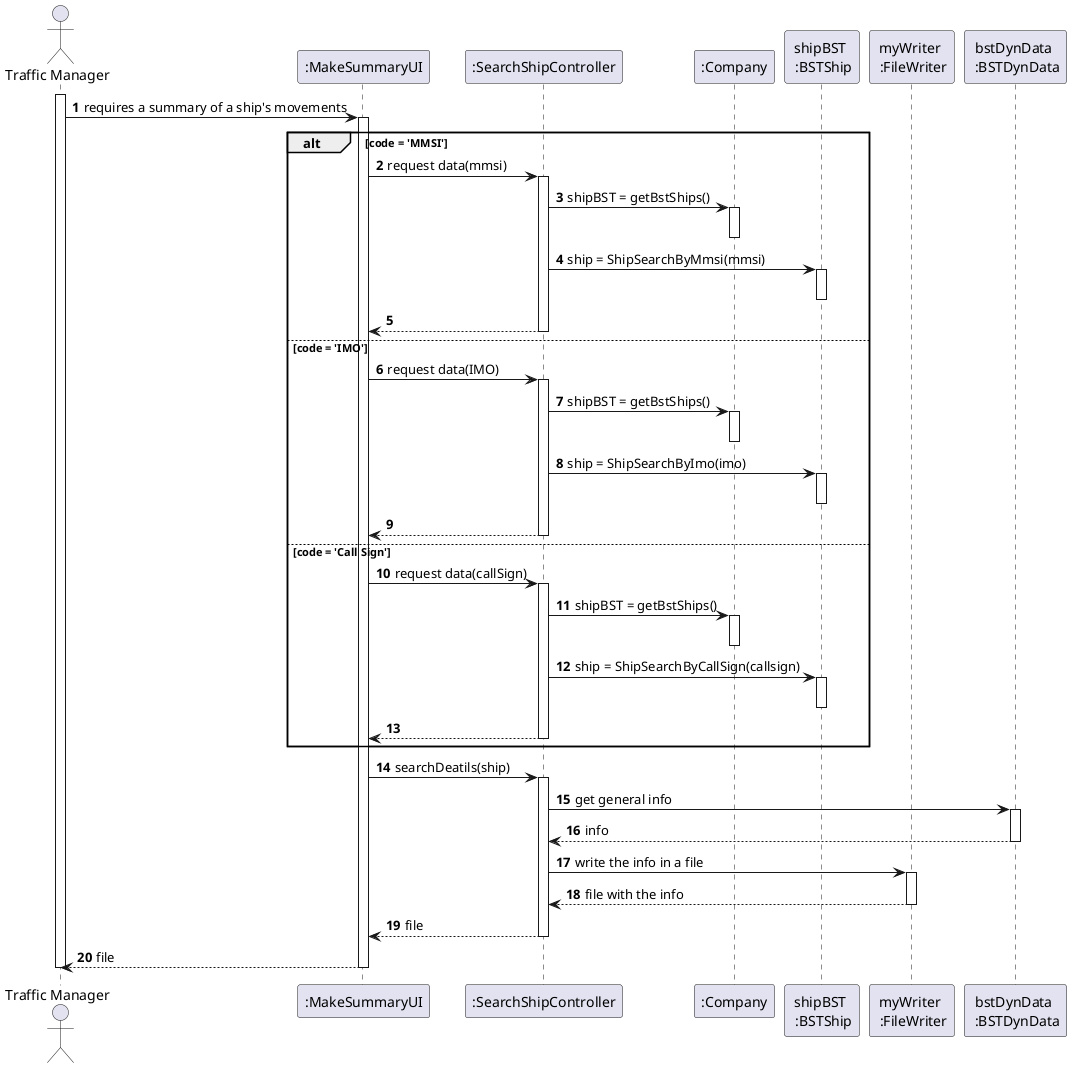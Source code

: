 @startuml
actor "Traffic Manager" as Adm
participant ":MakeSummaryUI" as Interface
participant ":SearchShipController" as Controller
participant ":Company" as Company
participant "shipBST \n :BSTShip" as shipBST
participant "myWriter \n :FileWriter" as fileWriter
participant "bstDynData \n :BSTDynData" as bstdyndata

autonumber
activate Adm
Adm -> Interface: requires a summary of a ship's movements
activate Interface
alt code = 'MMSI'
    Interface -> Controller: request data(mmsi)
    activate Controller
    Controller -> Company: shipBST = getBstShips()
    activate Company
    deactivate Company
    Controller -> shipBST: ship = ShipSearchByMmsi(mmsi)
    activate shipBST
    deactivate shipBST
    Controller --> Interface
    deactivate Controller
else code = 'IMO'
    Interface -> Controller: request data(IMO)
    activate Controller
    Controller -> Company: shipBST = getBstShips()
    activate Company
    deactivate Company
    Controller -> shipBST: ship = ShipSearchByImo(imo)
    activate shipBST
    deactivate shipBST
    Controller --> Interface
    deactivate Controller
else code = 'Call Sign'
    Interface -> Controller: request data(callSign)
    activate Controller
    Controller -> Company: shipBST = getBstShips()
    activate Company
    deactivate Company
    Controller -> shipBST: ship = ShipSearchByCallSign(callsign)
    activate shipBST
    deactivate shipBST
    Controller --> Interface
    deactivate Controller
end
deactivate Controller
activate Interface
Interface -> Controller: searchDeatils(ship)
activate Controller
Controller -> bstdyndata: get general info
activate bstdyndata
bstdyndata --> Controller: info
deactivate bstdyndata
Controller -> fileWriter: write the info in a file
activate fileWriter
fileWriter --> Controller: file with the info
deactivate fileWriter
Controller --> Interface: file
deactivate Controller
Interface --> Adm: file
deactivate Interface
deactivate Adm
@enduml